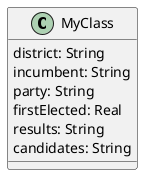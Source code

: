 @startuml "1134145320"


class MyClass{
  district: String
  incumbent: String
  party: String
  firstElected: Real
  results: String
  candidates: String
}




@enduml